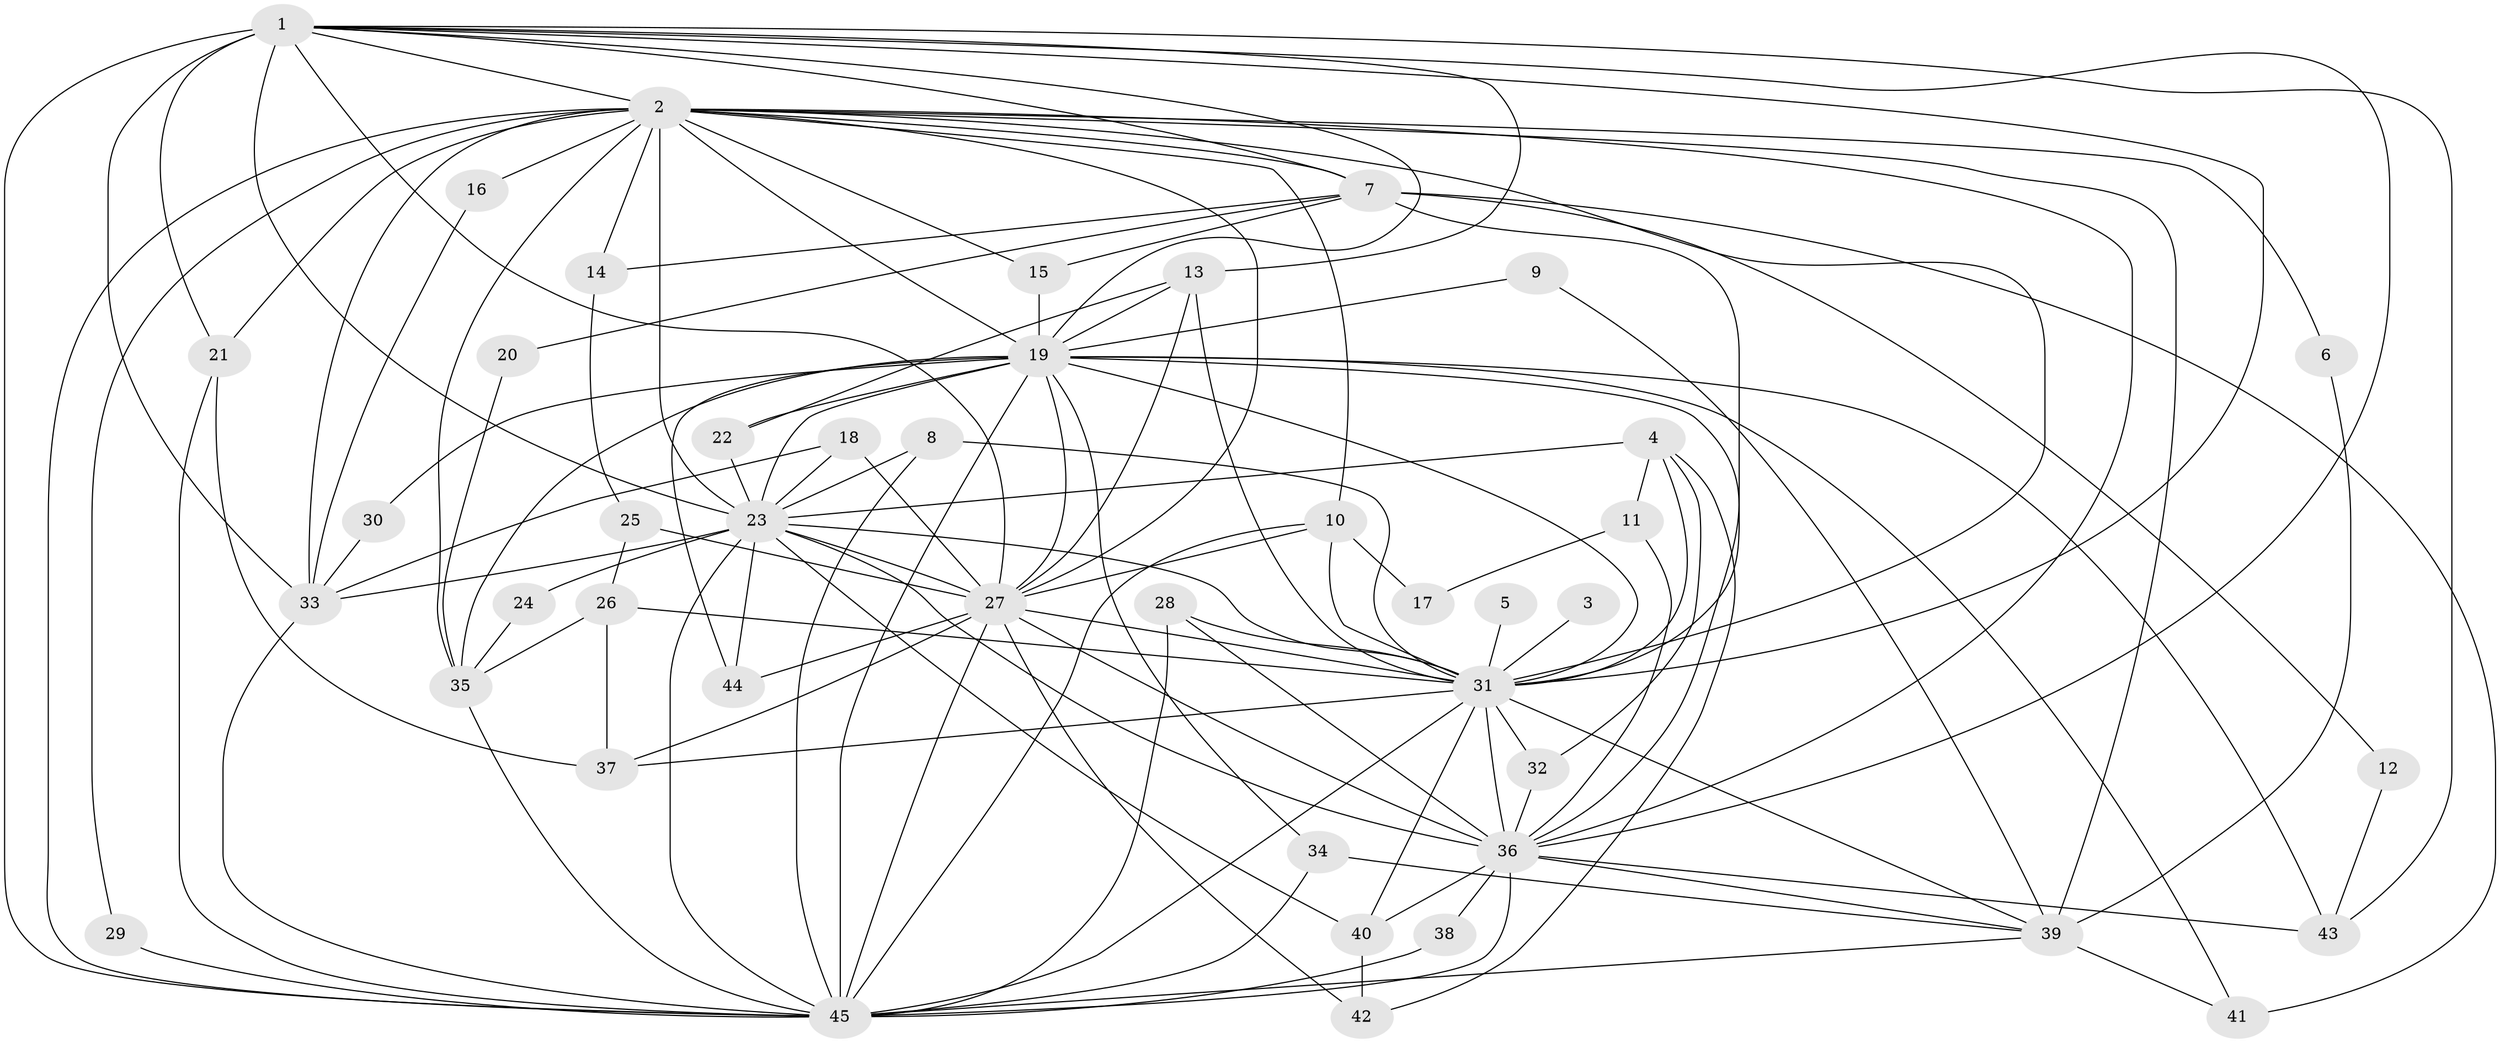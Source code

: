 // original degree distribution, {20: 0.022222222222222223, 15: 0.011111111111111112, 22: 0.011111111111111112, 17: 0.022222222222222223, 27: 0.011111111111111112, 16: 0.022222222222222223, 18: 0.011111111111111112, 7: 0.022222222222222223, 8: 0.022222222222222223, 2: 0.5666666666666667, 6: 0.011111111111111112, 5: 0.022222222222222223, 3: 0.15555555555555556, 4: 0.08888888888888889}
// Generated by graph-tools (version 1.1) at 2025/36/03/04/25 23:36:15]
// undirected, 45 vertices, 126 edges
graph export_dot {
  node [color=gray90,style=filled];
  1;
  2;
  3;
  4;
  5;
  6;
  7;
  8;
  9;
  10;
  11;
  12;
  13;
  14;
  15;
  16;
  17;
  18;
  19;
  20;
  21;
  22;
  23;
  24;
  25;
  26;
  27;
  28;
  29;
  30;
  31;
  32;
  33;
  34;
  35;
  36;
  37;
  38;
  39;
  40;
  41;
  42;
  43;
  44;
  45;
  1 -- 2 [weight=2.0];
  1 -- 7 [weight=1.0];
  1 -- 13 [weight=1.0];
  1 -- 19 [weight=1.0];
  1 -- 21 [weight=1.0];
  1 -- 23 [weight=2.0];
  1 -- 27 [weight=2.0];
  1 -- 31 [weight=1.0];
  1 -- 33 [weight=1.0];
  1 -- 36 [weight=1.0];
  1 -- 43 [weight=1.0];
  1 -- 45 [weight=3.0];
  2 -- 6 [weight=1.0];
  2 -- 7 [weight=1.0];
  2 -- 10 [weight=1.0];
  2 -- 14 [weight=1.0];
  2 -- 15 [weight=1.0];
  2 -- 16 [weight=2.0];
  2 -- 19 [weight=2.0];
  2 -- 21 [weight=1.0];
  2 -- 23 [weight=2.0];
  2 -- 27 [weight=2.0];
  2 -- 29 [weight=1.0];
  2 -- 31 [weight=2.0];
  2 -- 33 [weight=1.0];
  2 -- 35 [weight=1.0];
  2 -- 36 [weight=2.0];
  2 -- 39 [weight=1.0];
  2 -- 45 [weight=5.0];
  3 -- 31 [weight=1.0];
  4 -- 11 [weight=2.0];
  4 -- 23 [weight=1.0];
  4 -- 31 [weight=1.0];
  4 -- 32 [weight=1.0];
  4 -- 42 [weight=1.0];
  5 -- 31 [weight=1.0];
  6 -- 39 [weight=1.0];
  7 -- 12 [weight=1.0];
  7 -- 14 [weight=1.0];
  7 -- 15 [weight=1.0];
  7 -- 20 [weight=1.0];
  7 -- 31 [weight=1.0];
  7 -- 41 [weight=1.0];
  8 -- 23 [weight=1.0];
  8 -- 31 [weight=1.0];
  8 -- 45 [weight=1.0];
  9 -- 19 [weight=1.0];
  9 -- 39 [weight=1.0];
  10 -- 17 [weight=1.0];
  10 -- 27 [weight=1.0];
  10 -- 31 [weight=1.0];
  10 -- 45 [weight=1.0];
  11 -- 17 [weight=1.0];
  11 -- 36 [weight=1.0];
  12 -- 43 [weight=1.0];
  13 -- 19 [weight=1.0];
  13 -- 22 [weight=1.0];
  13 -- 27 [weight=1.0];
  13 -- 31 [weight=1.0];
  14 -- 25 [weight=1.0];
  15 -- 19 [weight=1.0];
  16 -- 33 [weight=1.0];
  18 -- 23 [weight=1.0];
  18 -- 27 [weight=1.0];
  18 -- 33 [weight=1.0];
  19 -- 22 [weight=1.0];
  19 -- 23 [weight=1.0];
  19 -- 27 [weight=2.0];
  19 -- 30 [weight=1.0];
  19 -- 31 [weight=1.0];
  19 -- 34 [weight=1.0];
  19 -- 35 [weight=2.0];
  19 -- 36 [weight=1.0];
  19 -- 41 [weight=1.0];
  19 -- 43 [weight=1.0];
  19 -- 44 [weight=1.0];
  19 -- 45 [weight=3.0];
  20 -- 35 [weight=1.0];
  21 -- 37 [weight=1.0];
  21 -- 45 [weight=1.0];
  22 -- 23 [weight=1.0];
  23 -- 24 [weight=1.0];
  23 -- 27 [weight=1.0];
  23 -- 31 [weight=1.0];
  23 -- 33 [weight=1.0];
  23 -- 36 [weight=1.0];
  23 -- 40 [weight=1.0];
  23 -- 44 [weight=2.0];
  23 -- 45 [weight=2.0];
  24 -- 35 [weight=1.0];
  25 -- 26 [weight=1.0];
  25 -- 27 [weight=1.0];
  26 -- 31 [weight=1.0];
  26 -- 35 [weight=1.0];
  26 -- 37 [weight=1.0];
  27 -- 31 [weight=1.0];
  27 -- 36 [weight=1.0];
  27 -- 37 [weight=1.0];
  27 -- 42 [weight=1.0];
  27 -- 44 [weight=1.0];
  27 -- 45 [weight=2.0];
  28 -- 31 [weight=1.0];
  28 -- 36 [weight=1.0];
  28 -- 45 [weight=1.0];
  29 -- 45 [weight=2.0];
  30 -- 33 [weight=1.0];
  31 -- 32 [weight=2.0];
  31 -- 36 [weight=1.0];
  31 -- 37 [weight=1.0];
  31 -- 39 [weight=1.0];
  31 -- 40 [weight=1.0];
  31 -- 45 [weight=4.0];
  32 -- 36 [weight=1.0];
  33 -- 45 [weight=1.0];
  34 -- 39 [weight=1.0];
  34 -- 45 [weight=1.0];
  35 -- 45 [weight=1.0];
  36 -- 38 [weight=1.0];
  36 -- 39 [weight=1.0];
  36 -- 40 [weight=1.0];
  36 -- 43 [weight=1.0];
  36 -- 45 [weight=3.0];
  38 -- 45 [weight=2.0];
  39 -- 41 [weight=1.0];
  39 -- 45 [weight=1.0];
  40 -- 42 [weight=1.0];
}
